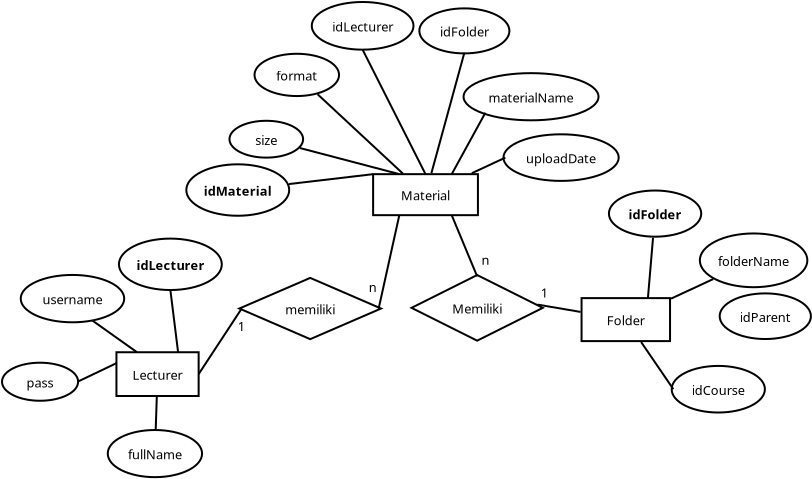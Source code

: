 <?xml version="1.0" encoding="UTF-8"?>
<dia:diagram xmlns:dia="http://www.lysator.liu.se/~alla/dia/">
  <dia:layer name="Latar" visible="true" active="true">
    <dia:object type="Flowchart - Box" version="0" id="O0">
      <dia:attribute name="obj_pos">
        <dia:point val="0.204,-0.157"/>
      </dia:attribute>
      <dia:attribute name="obj_bb">
        <dia:rectangle val="0.154,-0.207;4.364,2.08"/>
      </dia:attribute>
      <dia:attribute name="elem_corner">
        <dia:point val="0.204,-0.157"/>
      </dia:attribute>
      <dia:attribute name="elem_width">
        <dia:real val="4.11"/>
      </dia:attribute>
      <dia:attribute name="elem_height">
        <dia:real val="2.188"/>
      </dia:attribute>
      <dia:attribute name="show_background">
        <dia:boolean val="true"/>
      </dia:attribute>
      <dia:attribute name="padding">
        <dia:real val="0.5"/>
      </dia:attribute>
      <dia:attribute name="text">
        <dia:composite type="text">
          <dia:attribute name="string">
            <dia:string>#Lecturer#</dia:string>
          </dia:attribute>
          <dia:attribute name="font">
            <dia:font family="sans" style="0" name="Helvetica"/>
          </dia:attribute>
          <dia:attribute name="height">
            <dia:real val="0.8"/>
          </dia:attribute>
          <dia:attribute name="pos">
            <dia:point val="2.259,1.177"/>
          </dia:attribute>
          <dia:attribute name="color">
            <dia:color val="#000000"/>
          </dia:attribute>
          <dia:attribute name="alignment">
            <dia:enum val="1"/>
          </dia:attribute>
        </dia:composite>
      </dia:attribute>
    </dia:object>
    <dia:object type="Flowchart - Box" version="0" id="O1">
      <dia:attribute name="obj_pos">
        <dia:point val="13.038,-9.061"/>
      </dia:attribute>
      <dia:attribute name="obj_bb">
        <dia:rectangle val="12.988,-9.111;18.328,-6.961"/>
      </dia:attribute>
      <dia:attribute name="elem_corner">
        <dia:point val="13.038,-9.061"/>
      </dia:attribute>
      <dia:attribute name="elem_width">
        <dia:real val="5.24"/>
      </dia:attribute>
      <dia:attribute name="elem_height">
        <dia:real val="2.05"/>
      </dia:attribute>
      <dia:attribute name="show_background">
        <dia:boolean val="true"/>
      </dia:attribute>
      <dia:attribute name="padding">
        <dia:real val="0.5"/>
      </dia:attribute>
      <dia:attribute name="text">
        <dia:composite type="text">
          <dia:attribute name="string">
            <dia:string>#Material#</dia:string>
          </dia:attribute>
          <dia:attribute name="font">
            <dia:font family="sans" style="0" name="Helvetica"/>
          </dia:attribute>
          <dia:attribute name="height">
            <dia:real val="0.8"/>
          </dia:attribute>
          <dia:attribute name="pos">
            <dia:point val="15.658,-7.796"/>
          </dia:attribute>
          <dia:attribute name="color">
            <dia:color val="#000000"/>
          </dia:attribute>
          <dia:attribute name="alignment">
            <dia:enum val="1"/>
          </dia:attribute>
        </dia:composite>
      </dia:attribute>
    </dia:object>
    <dia:object type="Flowchart - Box" version="0" id="O2">
      <dia:attribute name="obj_pos">
        <dia:point val="23.46,-2.863"/>
      </dia:attribute>
      <dia:attribute name="obj_bb">
        <dia:rectangle val="23.41,-2.913;27.934,-0.664"/>
      </dia:attribute>
      <dia:attribute name="elem_corner">
        <dia:point val="23.46,-2.863"/>
      </dia:attribute>
      <dia:attribute name="elem_width">
        <dia:real val="4.424"/>
      </dia:attribute>
      <dia:attribute name="elem_height">
        <dia:real val="2.149"/>
      </dia:attribute>
      <dia:attribute name="show_background">
        <dia:boolean val="true"/>
      </dia:attribute>
      <dia:attribute name="padding">
        <dia:real val="0.5"/>
      </dia:attribute>
      <dia:attribute name="text">
        <dia:composite type="text">
          <dia:attribute name="string">
            <dia:string>#Folder#</dia:string>
          </dia:attribute>
          <dia:attribute name="font">
            <dia:font family="sans" style="0" name="Helvetica"/>
          </dia:attribute>
          <dia:attribute name="height">
            <dia:real val="0.8"/>
          </dia:attribute>
          <dia:attribute name="pos">
            <dia:point val="25.672,-1.549"/>
          </dia:attribute>
          <dia:attribute name="color">
            <dia:color val="#000000"/>
          </dia:attribute>
          <dia:attribute name="alignment">
            <dia:enum val="1"/>
          </dia:attribute>
        </dia:composite>
      </dia:attribute>
    </dia:object>
    <dia:object type="Flowchart - Ellipse" version="0" id="O3">
      <dia:attribute name="obj_pos">
        <dia:point val="0.335,-5.836"/>
      </dia:attribute>
      <dia:attribute name="obj_bb">
        <dia:rectangle val="0.285,-5.886;5.516,-3.221"/>
      </dia:attribute>
      <dia:attribute name="elem_corner">
        <dia:point val="0.335,-5.836"/>
      </dia:attribute>
      <dia:attribute name="elem_width">
        <dia:real val="5.131"/>
      </dia:attribute>
      <dia:attribute name="elem_height">
        <dia:real val="2.565"/>
      </dia:attribute>
      <dia:attribute name="border_width">
        <dia:real val="0.1"/>
      </dia:attribute>
      <dia:attribute name="show_background">
        <dia:boolean val="true"/>
      </dia:attribute>
      <dia:attribute name="padding">
        <dia:real val="0.354"/>
      </dia:attribute>
      <dia:attribute name="text">
        <dia:composite type="text">
          <dia:attribute name="string">
            <dia:string>#idLecturer#</dia:string>
          </dia:attribute>
          <dia:attribute name="font">
            <dia:font family="sans" style="80" name="Helvetica-Bold"/>
          </dia:attribute>
          <dia:attribute name="height">
            <dia:real val="0.8"/>
          </dia:attribute>
          <dia:attribute name="pos">
            <dia:point val="2.9,-4.314"/>
          </dia:attribute>
          <dia:attribute name="color">
            <dia:color val="#000000"/>
          </dia:attribute>
          <dia:attribute name="alignment">
            <dia:enum val="1"/>
          </dia:attribute>
        </dia:composite>
      </dia:attribute>
    </dia:object>
    <dia:object type="Flowchart - Ellipse" version="0" id="O4">
      <dia:attribute name="obj_pos">
        <dia:point val="-4.582,-4.022"/>
      </dia:attribute>
      <dia:attribute name="obj_bb">
        <dia:rectangle val="-4.631,-4.072;0.644,-1.605"/>
      </dia:attribute>
      <dia:attribute name="elem_corner">
        <dia:point val="-4.582,-4.022"/>
      </dia:attribute>
      <dia:attribute name="elem_width">
        <dia:real val="5.175"/>
      </dia:attribute>
      <dia:attribute name="elem_height">
        <dia:real val="2.368"/>
      </dia:attribute>
      <dia:attribute name="show_background">
        <dia:boolean val="true"/>
      </dia:attribute>
      <dia:attribute name="padding">
        <dia:real val="0.354"/>
      </dia:attribute>
      <dia:attribute name="text">
        <dia:composite type="text">
          <dia:attribute name="string">
            <dia:string>#username#</dia:string>
          </dia:attribute>
          <dia:attribute name="font">
            <dia:font family="sans" style="0" name="Helvetica"/>
          </dia:attribute>
          <dia:attribute name="height">
            <dia:real val="0.8"/>
          </dia:attribute>
          <dia:attribute name="pos">
            <dia:point val="-1.994,-2.598"/>
          </dia:attribute>
          <dia:attribute name="color">
            <dia:color val="#000000"/>
          </dia:attribute>
          <dia:attribute name="alignment">
            <dia:enum val="1"/>
          </dia:attribute>
        </dia:composite>
      </dia:attribute>
    </dia:object>
    <dia:object type="Flowchart - Ellipse" version="0" id="O5">
      <dia:attribute name="obj_pos">
        <dia:point val="-5.49,0.38"/>
      </dia:attribute>
      <dia:attribute name="obj_bb">
        <dia:rectangle val="-5.54,0.33;-1.69,2.305"/>
      </dia:attribute>
      <dia:attribute name="elem_corner">
        <dia:point val="-5.49,0.38"/>
      </dia:attribute>
      <dia:attribute name="elem_width">
        <dia:real val="3.75"/>
      </dia:attribute>
      <dia:attribute name="elem_height">
        <dia:real val="1.875"/>
      </dia:attribute>
      <dia:attribute name="show_background">
        <dia:boolean val="true"/>
      </dia:attribute>
      <dia:attribute name="padding">
        <dia:real val="0.354"/>
      </dia:attribute>
      <dia:attribute name="text">
        <dia:composite type="text">
          <dia:attribute name="string">
            <dia:string>#pass#</dia:string>
          </dia:attribute>
          <dia:attribute name="font">
            <dia:font family="sans" style="0" name="Helvetica"/>
          </dia:attribute>
          <dia:attribute name="height">
            <dia:real val="0.8"/>
          </dia:attribute>
          <dia:attribute name="pos">
            <dia:point val="-3.615,1.557"/>
          </dia:attribute>
          <dia:attribute name="color">
            <dia:color val="#000000"/>
          </dia:attribute>
          <dia:attribute name="alignment">
            <dia:enum val="1"/>
          </dia:attribute>
        </dia:composite>
      </dia:attribute>
    </dia:object>
    <dia:object type="Flowchart - Ellipse" version="0" id="O6">
      <dia:attribute name="obj_pos">
        <dia:point val="-0.137,3.778"/>
      </dia:attribute>
      <dia:attribute name="obj_bb">
        <dia:rectangle val="-0.187,3.728;4.442,6.092"/>
      </dia:attribute>
      <dia:attribute name="elem_corner">
        <dia:point val="-0.137,3.778"/>
      </dia:attribute>
      <dia:attribute name="elem_width">
        <dia:real val="4.529"/>
      </dia:attribute>
      <dia:attribute name="elem_height">
        <dia:real val="2.264"/>
      </dia:attribute>
      <dia:attribute name="show_background">
        <dia:boolean val="true"/>
      </dia:attribute>
      <dia:attribute name="padding">
        <dia:real val="0.354"/>
      </dia:attribute>
      <dia:attribute name="text">
        <dia:composite type="text">
          <dia:attribute name="string">
            <dia:string>#fullName#</dia:string>
          </dia:attribute>
          <dia:attribute name="font">
            <dia:font family="sans" style="0" name="Helvetica"/>
          </dia:attribute>
          <dia:attribute name="height">
            <dia:real val="0.8"/>
          </dia:attribute>
          <dia:attribute name="pos">
            <dia:point val="2.127,5.15"/>
          </dia:attribute>
          <dia:attribute name="color">
            <dia:color val="#000000"/>
          </dia:attribute>
          <dia:attribute name="alignment">
            <dia:enum val="1"/>
          </dia:attribute>
        </dia:composite>
      </dia:attribute>
    </dia:object>
    <dia:object type="Standard - Text" version="1" id="O7">
      <dia:attribute name="obj_pos">
        <dia:point val="1.364,-3.859"/>
      </dia:attribute>
      <dia:attribute name="obj_bb">
        <dia:rectangle val="1.364,-4.499;1.364,-3.726"/>
      </dia:attribute>
      <dia:attribute name="text">
        <dia:composite type="text">
          <dia:attribute name="string">
            <dia:string>##</dia:string>
          </dia:attribute>
          <dia:attribute name="font">
            <dia:font family="sans" style="0" name="Helvetica"/>
          </dia:attribute>
          <dia:attribute name="height">
            <dia:real val="0.8"/>
          </dia:attribute>
          <dia:attribute name="pos">
            <dia:point val="1.364,-3.859"/>
          </dia:attribute>
          <dia:attribute name="color">
            <dia:color val="#000000"/>
          </dia:attribute>
          <dia:attribute name="alignment">
            <dia:enum val="0"/>
          </dia:attribute>
        </dia:composite>
      </dia:attribute>
      <dia:attribute name="valign">
        <dia:enum val="3"/>
      </dia:attribute>
    </dia:object>
    <dia:object type="Standard - Text" version="1" id="O8">
      <dia:attribute name="obj_pos">
        <dia:point val="2.9,-5.836"/>
      </dia:attribute>
      <dia:attribute name="obj_bb">
        <dia:rectangle val="2.9,-6.476;2.9,-5.704"/>
      </dia:attribute>
      <dia:attribute name="text">
        <dia:composite type="text">
          <dia:attribute name="string">
            <dia:string>##</dia:string>
          </dia:attribute>
          <dia:attribute name="font">
            <dia:font family="sans" style="0" name="Helvetica"/>
          </dia:attribute>
          <dia:attribute name="height">
            <dia:real val="0.8"/>
          </dia:attribute>
          <dia:attribute name="pos">
            <dia:point val="2.9,-5.836"/>
          </dia:attribute>
          <dia:attribute name="color">
            <dia:color val="#000000"/>
          </dia:attribute>
          <dia:attribute name="alignment">
            <dia:enum val="0"/>
          </dia:attribute>
        </dia:composite>
      </dia:attribute>
      <dia:attribute name="valign">
        <dia:enum val="3"/>
      </dia:attribute>
      <dia:connections>
        <dia:connection handle="0" to="O3" connection="4"/>
      </dia:connections>
    </dia:object>
    <dia:object type="Flowchart - Ellipse" version="0" id="O9">
      <dia:attribute name="obj_pos">
        <dia:point val="24.828,-8.243"/>
      </dia:attribute>
      <dia:attribute name="obj_bb">
        <dia:rectangle val="24.778,-8.293;29.494,-5.885"/>
      </dia:attribute>
      <dia:attribute name="elem_corner">
        <dia:point val="24.828,-8.243"/>
      </dia:attribute>
      <dia:attribute name="elem_width">
        <dia:real val="4.616"/>
      </dia:attribute>
      <dia:attribute name="elem_height">
        <dia:real val="2.308"/>
      </dia:attribute>
      <dia:attribute name="border_width">
        <dia:real val="0.1"/>
      </dia:attribute>
      <dia:attribute name="show_background">
        <dia:boolean val="true"/>
      </dia:attribute>
      <dia:attribute name="padding">
        <dia:real val="0.354"/>
      </dia:attribute>
      <dia:attribute name="text">
        <dia:composite type="text">
          <dia:attribute name="string">
            <dia:string>#idFolder#</dia:string>
          </dia:attribute>
          <dia:attribute name="font">
            <dia:font family="sans" style="80" name="Helvetica-Bold"/>
          </dia:attribute>
          <dia:attribute name="height">
            <dia:real val="0.8"/>
          </dia:attribute>
          <dia:attribute name="pos">
            <dia:point val="27.136,-6.849"/>
          </dia:attribute>
          <dia:attribute name="color">
            <dia:color val="#000000"/>
          </dia:attribute>
          <dia:attribute name="alignment">
            <dia:enum val="1"/>
          </dia:attribute>
        </dia:composite>
      </dia:attribute>
    </dia:object>
    <dia:object type="Flowchart - Ellipse" version="0" id="O10">
      <dia:attribute name="obj_pos">
        <dia:point val="29.509,-6.029"/>
      </dia:attribute>
      <dia:attribute name="obj_bb">
        <dia:rectangle val="29.459,-6.079;34.665,-3.426"/>
      </dia:attribute>
      <dia:attribute name="elem_corner">
        <dia:point val="29.509,-6.029"/>
      </dia:attribute>
      <dia:attribute name="elem_width">
        <dia:real val="5.106"/>
      </dia:attribute>
      <dia:attribute name="elem_height">
        <dia:real val="2.553"/>
      </dia:attribute>
      <dia:attribute name="show_background">
        <dia:boolean val="true"/>
      </dia:attribute>
      <dia:attribute name="padding">
        <dia:real val="0.354"/>
      </dia:attribute>
      <dia:attribute name="text">
        <dia:composite type="text">
          <dia:attribute name="string">
            <dia:string>#folderName#</dia:string>
          </dia:attribute>
          <dia:attribute name="font">
            <dia:font family="sans" style="0" name="Helvetica"/>
          </dia:attribute>
          <dia:attribute name="height">
            <dia:real val="0.8"/>
          </dia:attribute>
          <dia:attribute name="pos">
            <dia:point val="32.062,-4.512"/>
          </dia:attribute>
          <dia:attribute name="color">
            <dia:color val="#000000"/>
          </dia:attribute>
          <dia:attribute name="alignment">
            <dia:enum val="1"/>
          </dia:attribute>
        </dia:composite>
      </dia:attribute>
    </dia:object>
    <dia:object type="Flowchart - Ellipse" version="0" id="O11">
      <dia:attribute name="obj_pos">
        <dia:point val="3.723,-9.541"/>
      </dia:attribute>
      <dia:attribute name="obj_bb">
        <dia:rectangle val="3.673,-9.591;8.866,-6.944"/>
      </dia:attribute>
      <dia:attribute name="elem_corner">
        <dia:point val="3.723,-9.541"/>
      </dia:attribute>
      <dia:attribute name="elem_width">
        <dia:real val="5.094"/>
      </dia:attribute>
      <dia:attribute name="elem_height">
        <dia:real val="2.547"/>
      </dia:attribute>
      <dia:attribute name="border_width">
        <dia:real val="0.1"/>
      </dia:attribute>
      <dia:attribute name="show_background">
        <dia:boolean val="true"/>
      </dia:attribute>
      <dia:attribute name="padding">
        <dia:real val="0.354"/>
      </dia:attribute>
      <dia:attribute name="text">
        <dia:composite type="text">
          <dia:attribute name="string">
            <dia:string>#idMaterial#</dia:string>
          </dia:attribute>
          <dia:attribute name="font">
            <dia:font family="sans" style="80" name="Helvetica-Bold"/>
          </dia:attribute>
          <dia:attribute name="height">
            <dia:real val="0.8"/>
          </dia:attribute>
          <dia:attribute name="pos">
            <dia:point val="6.27,-8.028"/>
          </dia:attribute>
          <dia:attribute name="color">
            <dia:color val="#000000"/>
          </dia:attribute>
          <dia:attribute name="alignment">
            <dia:enum val="1"/>
          </dia:attribute>
        </dia:composite>
      </dia:attribute>
    </dia:object>
    <dia:object type="Flowchart - Ellipse" version="0" id="O12">
      <dia:attribute name="obj_pos">
        <dia:point val="17.706,-14.061"/>
      </dia:attribute>
      <dia:attribute name="obj_bb">
        <dia:rectangle val="17.656,-14.111;24.212,-11.754"/>
      </dia:attribute>
      <dia:attribute name="elem_corner">
        <dia:point val="17.706,-14.061"/>
      </dia:attribute>
      <dia:attribute name="elem_width">
        <dia:real val="6.456"/>
      </dia:attribute>
      <dia:attribute name="elem_height">
        <dia:real val="2.257"/>
      </dia:attribute>
      <dia:attribute name="show_background">
        <dia:boolean val="true"/>
      </dia:attribute>
      <dia:attribute name="padding">
        <dia:real val="0.354"/>
      </dia:attribute>
      <dia:attribute name="text">
        <dia:composite type="text">
          <dia:attribute name="string">
            <dia:string>#materialName#</dia:string>
          </dia:attribute>
          <dia:attribute name="font">
            <dia:font family="sans" style="0" name="Helvetica"/>
          </dia:attribute>
          <dia:attribute name="height">
            <dia:real val="0.8"/>
          </dia:attribute>
          <dia:attribute name="pos">
            <dia:point val="20.934,-12.692"/>
          </dia:attribute>
          <dia:attribute name="color">
            <dia:color val="#000000"/>
          </dia:attribute>
          <dia:attribute name="alignment">
            <dia:enum val="1"/>
          </dia:attribute>
        </dia:composite>
      </dia:attribute>
    </dia:object>
    <dia:object type="Flowchart - Ellipse" version="0" id="O13">
      <dia:attribute name="obj_pos">
        <dia:point val="19.651,-11.015"/>
      </dia:attribute>
      <dia:attribute name="obj_bb">
        <dia:rectangle val="19.601,-11.065;25.27,-8.713"/>
      </dia:attribute>
      <dia:attribute name="elem_corner">
        <dia:point val="19.651,-11.015"/>
      </dia:attribute>
      <dia:attribute name="elem_width">
        <dia:real val="5.568"/>
      </dia:attribute>
      <dia:attribute name="elem_height">
        <dia:real val="2.252"/>
      </dia:attribute>
      <dia:attribute name="show_background">
        <dia:boolean val="true"/>
      </dia:attribute>
      <dia:attribute name="padding">
        <dia:real val="0.354"/>
      </dia:attribute>
      <dia:attribute name="text">
        <dia:composite type="text">
          <dia:attribute name="string">
            <dia:string>#uploadDate#</dia:string>
          </dia:attribute>
          <dia:attribute name="font">
            <dia:font family="sans" style="0" name="Helvetica"/>
          </dia:attribute>
          <dia:attribute name="height">
            <dia:real val="0.8"/>
          </dia:attribute>
          <dia:attribute name="pos">
            <dia:point val="22.435,-9.649"/>
          </dia:attribute>
          <dia:attribute name="color">
            <dia:color val="#000000"/>
          </dia:attribute>
          <dia:attribute name="alignment">
            <dia:enum val="1"/>
          </dia:attribute>
        </dia:composite>
      </dia:attribute>
    </dia:object>
    <dia:object type="Flowchart - Ellipse" version="0" id="O14">
      <dia:attribute name="obj_pos">
        <dia:point val="9.97,-17.669"/>
      </dia:attribute>
      <dia:attribute name="obj_bb">
        <dia:rectangle val="9.92,-17.719;15.106,-15.235"/>
      </dia:attribute>
      <dia:attribute name="elem_corner">
        <dia:point val="9.97,-17.669"/>
      </dia:attribute>
      <dia:attribute name="elem_width">
        <dia:real val="5.087"/>
      </dia:attribute>
      <dia:attribute name="elem_height">
        <dia:real val="2.383"/>
      </dia:attribute>
      <dia:attribute name="border_width">
        <dia:real val="0.1"/>
      </dia:attribute>
      <dia:attribute name="show_background">
        <dia:boolean val="true"/>
      </dia:attribute>
      <dia:attribute name="padding">
        <dia:real val="0.354"/>
      </dia:attribute>
      <dia:attribute name="text">
        <dia:composite type="text">
          <dia:attribute name="string">
            <dia:string>#idLecturer#</dia:string>
          </dia:attribute>
          <dia:attribute name="font">
            <dia:font family="sans" style="0" name="Helvetica"/>
          </dia:attribute>
          <dia:attribute name="height">
            <dia:real val="0.8"/>
          </dia:attribute>
          <dia:attribute name="pos">
            <dia:point val="12.513,-16.237"/>
          </dia:attribute>
          <dia:attribute name="color">
            <dia:color val="#000000"/>
          </dia:attribute>
          <dia:attribute name="alignment">
            <dia:enum val="1"/>
          </dia:attribute>
        </dia:composite>
      </dia:attribute>
    </dia:object>
    <dia:object type="Flowchart - Ellipse" version="0" id="O15">
      <dia:attribute name="obj_pos">
        <dia:point val="15.422,-17.314"/>
      </dia:attribute>
      <dia:attribute name="obj_bb">
        <dia:rectangle val="15.372,-17.364;19.83,-15.085"/>
      </dia:attribute>
      <dia:attribute name="elem_corner">
        <dia:point val="15.422,-17.314"/>
      </dia:attribute>
      <dia:attribute name="elem_width">
        <dia:real val="4.358"/>
      </dia:attribute>
      <dia:attribute name="elem_height">
        <dia:real val="2.179"/>
      </dia:attribute>
      <dia:attribute name="show_background">
        <dia:boolean val="true"/>
      </dia:attribute>
      <dia:attribute name="padding">
        <dia:real val="0.354"/>
      </dia:attribute>
      <dia:attribute name="text">
        <dia:composite type="text">
          <dia:attribute name="string">
            <dia:string>#idFolder#</dia:string>
          </dia:attribute>
          <dia:attribute name="font">
            <dia:font family="sans" style="0" name="Helvetica"/>
          </dia:attribute>
          <dia:attribute name="height">
            <dia:real val="0.8"/>
          </dia:attribute>
          <dia:attribute name="pos">
            <dia:point val="17.601,-15.985"/>
          </dia:attribute>
          <dia:attribute name="color">
            <dia:color val="#000000"/>
          </dia:attribute>
          <dia:attribute name="alignment">
            <dia:enum val="1"/>
          </dia:attribute>
        </dia:composite>
      </dia:attribute>
    </dia:object>
    <dia:object type="Standard - Line" version="0" id="O16">
      <dia:attribute name="obj_pos">
        <dia:point val="3.287,-0.157"/>
      </dia:attribute>
      <dia:attribute name="obj_bb">
        <dia:rectangle val="2.845,-3.327;3.342,-0.101"/>
      </dia:attribute>
      <dia:attribute name="conn_endpoints">
        <dia:point val="3.287,-0.157"/>
        <dia:point val="2.9,-3.271"/>
      </dia:attribute>
      <dia:attribute name="numcp">
        <dia:int val="1"/>
      </dia:attribute>
      <dia:connections>
        <dia:connection handle="0" to="O0" connection="3"/>
        <dia:connection handle="1" to="O3" connection="12"/>
      </dia:connections>
    </dia:object>
    <dia:object type="Standard - Line" version="0" id="O17">
      <dia:attribute name="obj_pos">
        <dia:point val="1.232,-0.157"/>
      </dia:attribute>
      <dia:attribute name="obj_bb">
        <dia:rectangle val="-1.073,-1.814;1.301,-0.087"/>
      </dia:attribute>
      <dia:attribute name="conn_endpoints">
        <dia:point val="1.232,-0.157"/>
        <dia:point val="-1.004,-1.745"/>
      </dia:attribute>
      <dia:attribute name="numcp">
        <dia:int val="1"/>
      </dia:attribute>
      <dia:connections>
        <dia:connection handle="0" to="O0" connection="1"/>
        <dia:connection handle="1" to="O4" connection="13"/>
      </dia:connections>
    </dia:object>
    <dia:object type="Standard - Line" version="0" id="O18">
      <dia:attribute name="obj_pos">
        <dia:point val="0.204,0.39"/>
      </dia:attribute>
      <dia:attribute name="obj_bb">
        <dia:rectangle val="-1.806,0.323;0.271,1.384"/>
      </dia:attribute>
      <dia:attribute name="conn_endpoints">
        <dia:point val="0.204,0.39"/>
        <dia:point val="-1.74,1.317"/>
      </dia:attribute>
      <dia:attribute name="numcp">
        <dia:int val="1"/>
      </dia:attribute>
      <dia:connections>
        <dia:connection handle="0" to="O0" connection="5"/>
        <dia:connection handle="1" to="O5" connection="0"/>
      </dia:connections>
    </dia:object>
    <dia:object type="Standard - Line" version="0" id="O19">
      <dia:attribute name="obj_pos">
        <dia:point val="2.221,2.079"/>
      </dia:attribute>
      <dia:attribute name="obj_bb">
        <dia:rectangle val="2.115,2.028;2.273,3.78"/>
      </dia:attribute>
      <dia:attribute name="conn_endpoints">
        <dia:point val="2.221,2.079"/>
        <dia:point val="2.167,3.728"/>
      </dia:attribute>
      <dia:attribute name="numcp">
        <dia:int val="1"/>
      </dia:attribute>
      <dia:connections>
        <dia:connection handle="0" to="O0" connection="16"/>
        <dia:connection handle="1" to="O6" connection="16"/>
      </dia:connections>
    </dia:object>
    <dia:object type="Flowchart - Diamond" version="0" id="O20">
      <dia:attribute name="obj_pos">
        <dia:point val="6.467,-3.823"/>
      </dia:attribute>
      <dia:attribute name="obj_bb">
        <dia:rectangle val="6.417,-3.873;13.364,-0.813"/>
      </dia:attribute>
      <dia:attribute name="elem_corner">
        <dia:point val="6.467,-3.823"/>
      </dia:attribute>
      <dia:attribute name="elem_width">
        <dia:real val="6.848"/>
      </dia:attribute>
      <dia:attribute name="elem_height">
        <dia:real val="2.96"/>
      </dia:attribute>
      <dia:attribute name="show_background">
        <dia:boolean val="true"/>
      </dia:attribute>
      <dia:attribute name="padding">
        <dia:real val="0.354"/>
      </dia:attribute>
      <dia:attribute name="text">
        <dia:composite type="text">
          <dia:attribute name="string">
            <dia:string>#memiliki#</dia:string>
          </dia:attribute>
          <dia:attribute name="font">
            <dia:font family="sans" style="0" name="Helvetica"/>
          </dia:attribute>
          <dia:attribute name="height">
            <dia:real val="0.8"/>
          </dia:attribute>
          <dia:attribute name="pos">
            <dia:point val="9.891,-2.103"/>
          </dia:attribute>
          <dia:attribute name="color">
            <dia:color val="#000000"/>
          </dia:attribute>
          <dia:attribute name="alignment">
            <dia:enum val="1"/>
          </dia:attribute>
        </dia:composite>
      </dia:attribute>
    </dia:object>
    <dia:object type="Standard - Line" version="0" id="O21">
      <dia:attribute name="obj_pos">
        <dia:point val="4.314,0.937"/>
      </dia:attribute>
      <dia:attribute name="obj_bb">
        <dia:rectangle val="4.245,-2.412;6.536,1.006"/>
      </dia:attribute>
      <dia:attribute name="conn_endpoints">
        <dia:point val="4.314,0.937"/>
        <dia:point val="6.467,-2.343"/>
      </dia:attribute>
      <dia:attribute name="numcp">
        <dia:int val="1"/>
      </dia:attribute>
      <dia:connections>
        <dia:connection handle="0" to="O0" connection="8"/>
        <dia:connection handle="1" to="O20" connection="12"/>
      </dia:connections>
    </dia:object>
    <dia:object type="Flowchart - Diamond" version="0" id="O22">
      <dia:attribute name="obj_pos">
        <dia:point val="15.089,-3.951"/>
      </dia:attribute>
      <dia:attribute name="obj_bb">
        <dia:rectangle val="15.039,-4.001;21.438,-0.752"/>
      </dia:attribute>
      <dia:attribute name="elem_corner">
        <dia:point val="15.089,-3.951"/>
      </dia:attribute>
      <dia:attribute name="elem_width">
        <dia:real val="6.299"/>
      </dia:attribute>
      <dia:attribute name="elem_height">
        <dia:real val="3.149"/>
      </dia:attribute>
      <dia:attribute name="show_background">
        <dia:boolean val="true"/>
      </dia:attribute>
      <dia:attribute name="padding">
        <dia:real val="0.354"/>
      </dia:attribute>
      <dia:attribute name="text">
        <dia:composite type="text">
          <dia:attribute name="string">
            <dia:string>#Memiliki#</dia:string>
          </dia:attribute>
          <dia:attribute name="font">
            <dia:font family="sans" style="0" name="Helvetica"/>
          </dia:attribute>
          <dia:attribute name="height">
            <dia:real val="0.8"/>
          </dia:attribute>
          <dia:attribute name="pos">
            <dia:point val="18.239,-2.136"/>
          </dia:attribute>
          <dia:attribute name="color">
            <dia:color val="#000000"/>
          </dia:attribute>
          <dia:attribute name="alignment">
            <dia:enum val="1"/>
          </dia:attribute>
        </dia:composite>
      </dia:attribute>
    </dia:object>
    <dia:object type="Standard - Line" version="0" id="O23">
      <dia:attribute name="obj_pos">
        <dia:point val="16.968,-7.011"/>
      </dia:attribute>
      <dia:attribute name="obj_bb">
        <dia:rectangle val="16.903,-7.076;18.304,-3.886"/>
      </dia:attribute>
      <dia:attribute name="conn_endpoints">
        <dia:point val="16.968,-7.011"/>
        <dia:point val="18.239,-3.951"/>
      </dia:attribute>
      <dia:attribute name="numcp">
        <dia:int val="1"/>
      </dia:attribute>
      <dia:connections>
        <dia:connection handle="0" to="O1" connection="14"/>
        <dia:connection handle="1" to="O22" connection="0"/>
      </dia:connections>
    </dia:object>
    <dia:object type="Standard - Line" version="0" id="O24">
      <dia:attribute name="obj_pos">
        <dia:point val="14.348,-7.011"/>
      </dia:attribute>
      <dia:attribute name="obj_bb">
        <dia:rectangle val="13.255,-7.07;14.408,-2.284"/>
      </dia:attribute>
      <dia:attribute name="conn_endpoints">
        <dia:point val="14.348,-7.011"/>
        <dia:point val="13.315,-2.343"/>
      </dia:attribute>
      <dia:attribute name="numcp">
        <dia:int val="1"/>
      </dia:attribute>
      <dia:connections>
        <dia:connection handle="0" to="O1" connection="12"/>
        <dia:connection handle="1" to="O20" connection="4"/>
      </dia:connections>
    </dia:object>
    <dia:object type="Flowchart - Ellipse" version="0" id="O25">
      <dia:attribute name="obj_pos">
        <dia:point val="7.17,-15.049"/>
      </dia:attribute>
      <dia:attribute name="obj_bb">
        <dia:rectangle val="7.12,-15.099;11.323,-12.947"/>
      </dia:attribute>
      <dia:attribute name="elem_corner">
        <dia:point val="7.17,-15.049"/>
      </dia:attribute>
      <dia:attribute name="elem_width">
        <dia:real val="4.103"/>
      </dia:attribute>
      <dia:attribute name="elem_height">
        <dia:real val="2.051"/>
      </dia:attribute>
      <dia:attribute name="show_background">
        <dia:boolean val="true"/>
      </dia:attribute>
      <dia:attribute name="padding">
        <dia:real val="0.354"/>
      </dia:attribute>
      <dia:attribute name="text">
        <dia:composite type="text">
          <dia:attribute name="string">
            <dia:string>#format#</dia:string>
          </dia:attribute>
          <dia:attribute name="font">
            <dia:font family="sans" style="0" name="Helvetica"/>
          </dia:attribute>
          <dia:attribute name="height">
            <dia:real val="0.8"/>
          </dia:attribute>
          <dia:attribute name="pos">
            <dia:point val="9.221,-13.783"/>
          </dia:attribute>
          <dia:attribute name="color">
            <dia:color val="#000000"/>
          </dia:attribute>
          <dia:attribute name="alignment">
            <dia:enum val="1"/>
          </dia:attribute>
        </dia:composite>
      </dia:attribute>
    </dia:object>
    <dia:object type="Standard - Line" version="0" id="O26">
      <dia:attribute name="obj_pos">
        <dia:point val="23.409,-2.173"/>
      </dia:attribute>
      <dia:attribute name="obj_bb">
        <dia:rectangle val="21.203,-2.595;23.467,-2.115"/>
      </dia:attribute>
      <dia:attribute name="conn_endpoints">
        <dia:point val="23.409,-2.173"/>
        <dia:point val="21.26,-2.538"/>
      </dia:attribute>
      <dia:attribute name="numcp">
        <dia:int val="1"/>
      </dia:attribute>
      <dia:connections>
        <dia:connection handle="0" to="O2" connection="16"/>
      </dia:connections>
    </dia:object>
    <dia:object type="Standard - Line" version="0" id="O27">
      <dia:attribute name="obj_pos">
        <dia:point val="15.658,-9.061"/>
      </dia:attribute>
      <dia:attribute name="obj_bb">
        <dia:rectangle val="12.446,-15.352;15.725,-8.994"/>
      </dia:attribute>
      <dia:attribute name="conn_endpoints">
        <dia:point val="15.658,-9.061"/>
        <dia:point val="12.513,-15.285"/>
      </dia:attribute>
      <dia:attribute name="numcp">
        <dia:int val="1"/>
      </dia:attribute>
      <dia:connections>
        <dia:connection handle="0" to="O1" connection="2"/>
        <dia:connection handle="1" to="O14" connection="12"/>
      </dia:connections>
    </dia:object>
    <dia:object type="Standard - Line" version="0" id="O28">
      <dia:attribute name="obj_pos">
        <dia:point val="15.952,-9.111"/>
      </dia:attribute>
      <dia:attribute name="obj_bb">
        <dia:rectangle val="15.891,-15.197;17.662,-9.049"/>
      </dia:attribute>
      <dia:attribute name="conn_endpoints">
        <dia:point val="15.952,-9.111"/>
        <dia:point val="17.601,-15.136"/>
      </dia:attribute>
      <dia:attribute name="numcp">
        <dia:int val="1"/>
      </dia:attribute>
      <dia:connections>
        <dia:connection handle="0" to="O1" connection="16"/>
        <dia:connection handle="1" to="O15" connection="12"/>
      </dia:connections>
    </dia:object>
    <dia:object type="Standard - Line" version="0" id="O29">
      <dia:attribute name="obj_pos">
        <dia:point val="16.968,-9.061"/>
      </dia:attribute>
      <dia:attribute name="obj_bb">
        <dia:rectangle val="16.9,-12.202;18.72,-8.993"/>
      </dia:attribute>
      <dia:attribute name="conn_endpoints">
        <dia:point val="16.968,-9.061"/>
        <dia:point val="18.652,-12.134"/>
      </dia:attribute>
      <dia:attribute name="numcp">
        <dia:int val="1"/>
      </dia:attribute>
      <dia:connections>
        <dia:connection handle="0" to="O1" connection="3"/>
        <dia:connection handle="1" to="O12" connection="10"/>
      </dia:connections>
    </dia:object>
    <dia:object type="Standard - Line" version="0" id="O30">
      <dia:attribute name="obj_pos">
        <dia:point val="17.971,-9.109"/>
      </dia:attribute>
      <dia:attribute name="obj_bb">
        <dia:rectangle val="17.904,-9.955;19.718,-9.043"/>
      </dia:attribute>
      <dia:attribute name="conn_endpoints">
        <dia:point val="17.971,-9.109"/>
        <dia:point val="19.651,-9.889"/>
      </dia:attribute>
      <dia:attribute name="numcp">
        <dia:int val="1"/>
      </dia:attribute>
      <dia:connections>
        <dia:connection handle="0" to="O1" connection="16"/>
        <dia:connection handle="1" to="O13" connection="8"/>
      </dia:connections>
    </dia:object>
    <dia:object type="Standard - Line" version="0" id="O31">
      <dia:attribute name="obj_pos">
        <dia:point val="26.778,-2.863"/>
      </dia:attribute>
      <dia:attribute name="obj_bb">
        <dia:rectangle val="26.724,-5.941;27.088,-2.809"/>
      </dia:attribute>
      <dia:attribute name="conn_endpoints">
        <dia:point val="26.778,-2.863"/>
        <dia:point val="27.034,-5.887"/>
      </dia:attribute>
      <dia:attribute name="numcp">
        <dia:int val="1"/>
      </dia:attribute>
      <dia:connections>
        <dia:connection handle="0" to="O2" connection="3"/>
        <dia:connection handle="1" to="O9" connection="16"/>
      </dia:connections>
    </dia:object>
    <dia:object type="Standard - Line" version="0" id="O32">
      <dia:attribute name="obj_pos">
        <dia:point val="27.932,-2.837"/>
      </dia:attribute>
      <dia:attribute name="obj_bb">
        <dia:rectangle val="27.866,-3.93;30.212,-2.771"/>
      </dia:attribute>
      <dia:attribute name="conn_endpoints">
        <dia:point val="27.932,-2.837"/>
        <dia:point val="30.145,-3.863"/>
      </dia:attribute>
      <dia:attribute name="numcp">
        <dia:int val="1"/>
      </dia:attribute>
      <dia:connections>
        <dia:connection handle="0" to="O2" connection="16"/>
        <dia:connection handle="1" to="O10" connection="16"/>
      </dia:connections>
    </dia:object>
    <dia:object type="Standard - Line" version="0" id="O33">
      <dia:attribute name="obj_pos">
        <dia:point val="13.038,-9.061"/>
      </dia:attribute>
      <dia:attribute name="obj_bb">
        <dia:rectangle val="8.743,-9.116;13.093,-8.509"/>
      </dia:attribute>
      <dia:attribute name="conn_endpoints">
        <dia:point val="13.038,-9.061"/>
        <dia:point val="8.799,-8.564"/>
      </dia:attribute>
      <dia:attribute name="numcp">
        <dia:int val="1"/>
      </dia:attribute>
      <dia:connections>
        <dia:connection handle="0" to="O1" connection="0"/>
        <dia:connection handle="1" to="O11" connection="16"/>
      </dia:connections>
    </dia:object>
    <dia:object type="Standard - Text" version="1" id="O34">
      <dia:attribute name="obj_pos">
        <dia:point val="6.269,-1.225"/>
      </dia:attribute>
      <dia:attribute name="obj_bb">
        <dia:rectangle val="6.269,-1.865;6.619,-1.093"/>
      </dia:attribute>
      <dia:attribute name="text">
        <dia:composite type="text">
          <dia:attribute name="string">
            <dia:string>#1#</dia:string>
          </dia:attribute>
          <dia:attribute name="font">
            <dia:font family="sans" style="0" name="Helvetica"/>
          </dia:attribute>
          <dia:attribute name="height">
            <dia:real val="0.8"/>
          </dia:attribute>
          <dia:attribute name="pos">
            <dia:point val="6.269,-1.225"/>
          </dia:attribute>
          <dia:attribute name="color">
            <dia:color val="#000000"/>
          </dia:attribute>
          <dia:attribute name="alignment">
            <dia:enum val="0"/>
          </dia:attribute>
        </dia:composite>
      </dia:attribute>
      <dia:attribute name="valign">
        <dia:enum val="3"/>
      </dia:attribute>
    </dia:object>
    <dia:object type="Standard - Text" version="1" id="O35">
      <dia:attribute name="obj_pos">
        <dia:point val="12.819,-3.175"/>
      </dia:attribute>
      <dia:attribute name="obj_bb">
        <dia:rectangle val="12.819,-3.815;13.176,-3.043"/>
      </dia:attribute>
      <dia:attribute name="text">
        <dia:composite type="text">
          <dia:attribute name="string">
            <dia:string>#n#</dia:string>
          </dia:attribute>
          <dia:attribute name="font">
            <dia:font family="sans" style="0" name="Helvetica"/>
          </dia:attribute>
          <dia:attribute name="height">
            <dia:real val="0.8"/>
          </dia:attribute>
          <dia:attribute name="pos">
            <dia:point val="12.819,-3.175"/>
          </dia:attribute>
          <dia:attribute name="color">
            <dia:color val="#000000"/>
          </dia:attribute>
          <dia:attribute name="alignment">
            <dia:enum val="0"/>
          </dia:attribute>
        </dia:composite>
      </dia:attribute>
      <dia:attribute name="valign">
        <dia:enum val="3"/>
      </dia:attribute>
    </dia:object>
    <dia:object type="Standard - Text" version="1" id="O36">
      <dia:attribute name="obj_pos">
        <dia:point val="21.419,-2.9"/>
      </dia:attribute>
      <dia:attribute name="obj_bb">
        <dia:rectangle val="21.419,-3.54;21.769,-2.768"/>
      </dia:attribute>
      <dia:attribute name="text">
        <dia:composite type="text">
          <dia:attribute name="string">
            <dia:string>#1#</dia:string>
          </dia:attribute>
          <dia:attribute name="font">
            <dia:font family="sans" style="0" name="Helvetica"/>
          </dia:attribute>
          <dia:attribute name="height">
            <dia:real val="0.8"/>
          </dia:attribute>
          <dia:attribute name="pos">
            <dia:point val="21.419,-2.9"/>
          </dia:attribute>
          <dia:attribute name="color">
            <dia:color val="#000000"/>
          </dia:attribute>
          <dia:attribute name="alignment">
            <dia:enum val="0"/>
          </dia:attribute>
        </dia:composite>
      </dia:attribute>
      <dia:attribute name="valign">
        <dia:enum val="3"/>
      </dia:attribute>
    </dia:object>
    <dia:object type="Standard - Text" version="1" id="O37">
      <dia:attribute name="obj_pos">
        <dia:point val="18.46,-4.537"/>
      </dia:attribute>
      <dia:attribute name="obj_bb">
        <dia:rectangle val="18.46,-5.178;18.818,-4.405"/>
      </dia:attribute>
      <dia:attribute name="text">
        <dia:composite type="text">
          <dia:attribute name="string">
            <dia:string>#n#</dia:string>
          </dia:attribute>
          <dia:attribute name="font">
            <dia:font family="sans" style="0" name="Helvetica"/>
          </dia:attribute>
          <dia:attribute name="height">
            <dia:real val="0.8"/>
          </dia:attribute>
          <dia:attribute name="pos">
            <dia:point val="18.46,-4.537"/>
          </dia:attribute>
          <dia:attribute name="color">
            <dia:color val="#000000"/>
          </dia:attribute>
          <dia:attribute name="alignment">
            <dia:enum val="0"/>
          </dia:attribute>
        </dia:composite>
      </dia:attribute>
      <dia:attribute name="valign">
        <dia:enum val="3"/>
      </dia:attribute>
    </dia:object>
    <dia:object type="Standard - Text" version="1" id="O38">
      <dia:attribute name="obj_pos">
        <dia:point val="17.419,-10.775"/>
      </dia:attribute>
      <dia:attribute name="obj_bb">
        <dia:rectangle val="17.419,-11.415;17.419,-10.643"/>
      </dia:attribute>
      <dia:attribute name="text">
        <dia:composite type="text">
          <dia:attribute name="string">
            <dia:string>##</dia:string>
          </dia:attribute>
          <dia:attribute name="font">
            <dia:font family="sans" style="0" name="Helvetica"/>
          </dia:attribute>
          <dia:attribute name="height">
            <dia:real val="0.8"/>
          </dia:attribute>
          <dia:attribute name="pos">
            <dia:point val="17.419,-10.775"/>
          </dia:attribute>
          <dia:attribute name="color">
            <dia:color val="#000000"/>
          </dia:attribute>
          <dia:attribute name="alignment">
            <dia:enum val="0"/>
          </dia:attribute>
        </dia:composite>
      </dia:attribute>
      <dia:attribute name="valign">
        <dia:enum val="3"/>
      </dia:attribute>
    </dia:object>
    <dia:object type="Flowchart - Ellipse" version="0" id="O39">
      <dia:attribute name="obj_pos">
        <dia:point val="5.873,-11.721"/>
      </dia:attribute>
      <dia:attribute name="obj_bb">
        <dia:rectangle val="5.823,-11.771;9.57,-9.847"/>
      </dia:attribute>
      <dia:attribute name="elem_corner">
        <dia:point val="5.873,-11.721"/>
      </dia:attribute>
      <dia:attribute name="elem_width">
        <dia:real val="3.647"/>
      </dia:attribute>
      <dia:attribute name="elem_height">
        <dia:real val="1.824"/>
      </dia:attribute>
      <dia:attribute name="show_background">
        <dia:boolean val="true"/>
      </dia:attribute>
      <dia:attribute name="padding">
        <dia:real val="0.354"/>
      </dia:attribute>
      <dia:attribute name="text">
        <dia:composite type="text">
          <dia:attribute name="string">
            <dia:string>#size#</dia:string>
          </dia:attribute>
          <dia:attribute name="font">
            <dia:font family="sans" style="0" name="Helvetica"/>
          </dia:attribute>
          <dia:attribute name="height">
            <dia:real val="0.8"/>
          </dia:attribute>
          <dia:attribute name="pos">
            <dia:point val="7.697,-10.569"/>
          </dia:attribute>
          <dia:attribute name="color">
            <dia:color val="#000000"/>
          </dia:attribute>
          <dia:attribute name="alignment">
            <dia:enum val="1"/>
          </dia:attribute>
        </dia:composite>
      </dia:attribute>
    </dia:object>
    <dia:object type="Standard - Line" version="0" id="O40">
      <dia:attribute name="obj_pos">
        <dia:point val="14.348,-9.061"/>
      </dia:attribute>
      <dia:attribute name="obj_bb">
        <dia:rectangle val="8.467,-10.652;14.409,-9.0"/>
      </dia:attribute>
      <dia:attribute name="conn_endpoints">
        <dia:point val="14.348,-9.061"/>
        <dia:point val="8.528,-10.591"/>
      </dia:attribute>
      <dia:attribute name="numcp">
        <dia:int val="1"/>
      </dia:attribute>
      <dia:connections>
        <dia:connection handle="0" to="O1" connection="1"/>
        <dia:connection handle="1" to="O39" connection="16"/>
      </dia:connections>
    </dia:object>
    <dia:object type="Flowchart - Ellipse" version="0" id="O41">
      <dia:attribute name="obj_pos">
        <dia:point val="28.05,0.568"/>
      </dia:attribute>
      <dia:attribute name="obj_bb">
        <dia:rectangle val="28.0,0.518;32.593,2.864"/>
      </dia:attribute>
      <dia:attribute name="elem_corner">
        <dia:point val="28.05,0.568"/>
      </dia:attribute>
      <dia:attribute name="elem_width">
        <dia:real val="4.493"/>
      </dia:attribute>
      <dia:attribute name="elem_height">
        <dia:real val="2.247"/>
      </dia:attribute>
      <dia:attribute name="show_background">
        <dia:boolean val="true"/>
      </dia:attribute>
      <dia:attribute name="padding">
        <dia:real val="0.354"/>
      </dia:attribute>
      <dia:attribute name="text">
        <dia:composite type="text">
          <dia:attribute name="string">
            <dia:string>#idCourse#</dia:string>
          </dia:attribute>
          <dia:attribute name="font">
            <dia:font family="sans" style="0" name="Helvetica"/>
          </dia:attribute>
          <dia:attribute name="height">
            <dia:real val="0.8"/>
          </dia:attribute>
          <dia:attribute name="pos">
            <dia:point val="30.297,1.931"/>
          </dia:attribute>
          <dia:attribute name="color">
            <dia:color val="#000000"/>
          </dia:attribute>
          <dia:attribute name="alignment">
            <dia:enum val="1"/>
          </dia:attribute>
        </dia:composite>
      </dia:attribute>
    </dia:object>
    <dia:object type="Standard - Line" version="0" id="O42">
      <dia:attribute name="obj_pos">
        <dia:point val="28.05,1.691"/>
      </dia:attribute>
      <dia:attribute name="obj_bb">
        <dia:rectangle val="26.37,-0.735;28.12,1.76"/>
      </dia:attribute>
      <dia:attribute name="conn_endpoints">
        <dia:point val="28.05,1.691"/>
        <dia:point val="26.439,-0.666"/>
      </dia:attribute>
      <dia:attribute name="numcp">
        <dia:int val="1"/>
      </dia:attribute>
      <dia:connections>
        <dia:connection handle="0" to="O41" connection="8"/>
        <dia:connection handle="1" to="O2" connection="16"/>
      </dia:connections>
    </dia:object>
    <dia:object type="Flowchart - Ellipse" version="0" id="O43">
      <dia:attribute name="obj_pos">
        <dia:point val="30.442,-3.061"/>
      </dia:attribute>
      <dia:attribute name="obj_bb">
        <dia:rectangle val="30.392,-3.111;34.901,-0.807"/>
      </dia:attribute>
      <dia:attribute name="elem_corner">
        <dia:point val="30.442,-3.061"/>
      </dia:attribute>
      <dia:attribute name="elem_width">
        <dia:real val="4.409"/>
      </dia:attribute>
      <dia:attribute name="elem_height">
        <dia:real val="2.205"/>
      </dia:attribute>
      <dia:attribute name="show_background">
        <dia:boolean val="true"/>
      </dia:attribute>
      <dia:attribute name="padding">
        <dia:real val="0.354"/>
      </dia:attribute>
      <dia:attribute name="text">
        <dia:composite type="text">
          <dia:attribute name="string">
            <dia:string>#idParent#</dia:string>
          </dia:attribute>
          <dia:attribute name="font">
            <dia:font family="sans" style="0" name="Helvetica"/>
          </dia:attribute>
          <dia:attribute name="height">
            <dia:real val="0.8"/>
          </dia:attribute>
          <dia:attribute name="pos">
            <dia:point val="32.647,-1.719"/>
          </dia:attribute>
          <dia:attribute name="color">
            <dia:color val="#000000"/>
          </dia:attribute>
          <dia:attribute name="alignment">
            <dia:enum val="1"/>
          </dia:attribute>
        </dia:composite>
      </dia:attribute>
    </dia:object>
    <dia:object type="Standard - Line" version="0" id="O44">
      <dia:attribute name="obj_pos">
        <dia:point val="10.229,-13.086"/>
      </dia:attribute>
      <dia:attribute name="obj_bb">
        <dia:rectangle val="10.158,-13.156;14.597,-9.018"/>
      </dia:attribute>
      <dia:attribute name="conn_endpoints">
        <dia:point val="10.229,-13.086"/>
        <dia:point val="14.527,-9.088"/>
      </dia:attribute>
      <dia:attribute name="numcp">
        <dia:int val="1"/>
      </dia:attribute>
      <dia:connections>
        <dia:connection handle="0" to="O25" connection="16"/>
        <dia:connection handle="1" to="O1" connection="16"/>
      </dia:connections>
    </dia:object>
  </dia:layer>
</dia:diagram>
